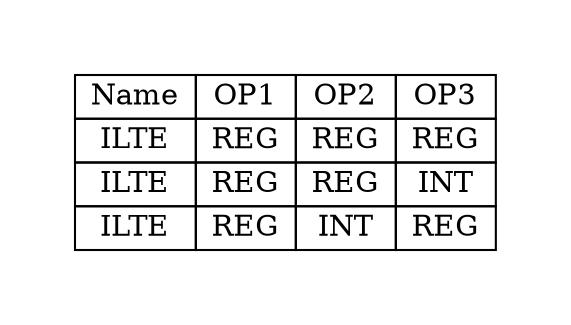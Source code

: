 digraph{
graph [pad="0.5", nodesep="0.5", ranksep="2" ]
node [shape=plain]
Foo [label=<
<table border="0" cellborder="1" cellspacing="0">
<tr><td> Name </td> <td> OP1 </td><td> OP2 </td><td> OP3 </td> </tr>
<tr><td> ILTE </td><td> REG </td><td> REG </td><td> REG </td> </tr>
<tr><td> ILTE </td><td> REG </td><td> REG </td><td> INT </td> </tr>
<tr><td> ILTE </td><td> REG </td><td> INT </td><td> REG </td> </tr>
</table>>];
}
